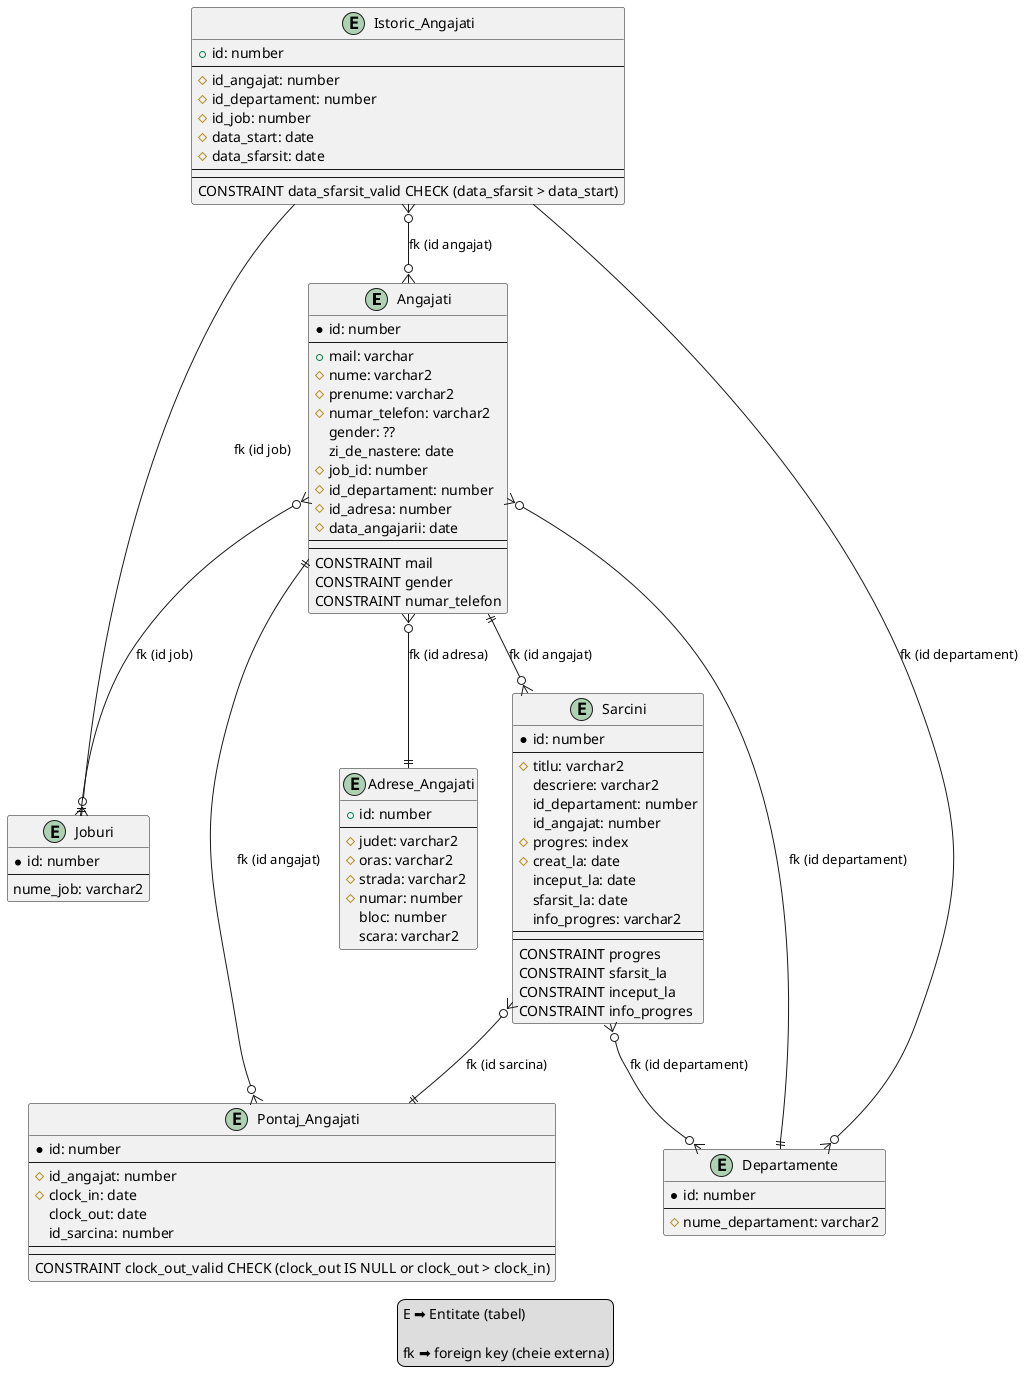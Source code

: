 @startuml service_auto

entity Angajati
{
  *id: number
  --
  +mail: varchar
  #nume: varchar2
  #prenume: varchar2
  #numar_telefon: varchar2
  gender: ??
  zi_de_nastere: date
  #job_id: number
  #id_departament: number
  #id_adresa: number
  #data_angajarii: date
  --
  --
  CONSTRAINT mail
  CONSTRAINT gender
  CONSTRAINT numar_telefon
}

entity Joburi
{
  *id: number
  --
  nume_job: varchar2
}

entity Departamente
{
  *id: number
  --
  #nume_departament: varchar2
}

entity Sarcini
{
  *id: number
  --
  #titlu: varchar2
  descriere: varchar2
  id_departament: number
  id_angajat: number
  #progres: index
  #creat_la: date
  inceput_la: date
  sfarsit_la: date
  info_progres: varchar2
  --
  --
  CONSTRAINT progres
  CONSTRAINT sfarsit_la
  CONSTRAINT inceput_la
  CONSTRAINT info_progres
}

entity Pontaj_Angajati
{
  *id: number
  --
  #id_angajat: number
  #clock_in: date
  clock_out: date
  id_sarcina: number
  --
  --
  CONSTRAINT clock_out_valid CHECK (clock_out IS NULL or clock_out > clock_in)
}

entity Adrese_Angajati
{
  +id: number
  --
  #judet: varchar2
  #oras: varchar2
  #strada: varchar2
  #numar: number
  bloc: number
  scara: varchar2
}

entity Istoric_Angajati
{
  +id: number
  --
  #id_angajat: number
  #id_departament: number
  #id_job: number
  #data_start: date
  #data_sfarsit: date
  --
  --
  CONSTRAINT data_sfarsit_valid CHECK (data_sfarsit > data_start)
}

Angajati }o--|| Joburi: "fk (id job)"
Angajati }o--|| Adrese_Angajati: "fk (id adresa)"
Angajati }o--|| Departamente: "fk (id departament)"
Angajati ||--o{ Pontaj_Angajati: "fk (id angajat)"
Angajati ||--o{ Sarcini: "fk (id angajat)"
Sarcini  }o--o{ Departamente: "fk (id departament)"
Sarcini  }o--|| Pontaj_Angajati: "fk (id sarcina)"
Istoric_Angajati --o{ Joburi: "fk (id job)"
Istoric_Angajati --o{ Departamente: "fk (id departament)"
Istoric_Angajati }o--o{ Angajati: "fk (id angajat)"

legend
  E ➡️ Entitate (tabel)

  fk ➡️ foreign key (cheie externa)
endlegend

@enduml
